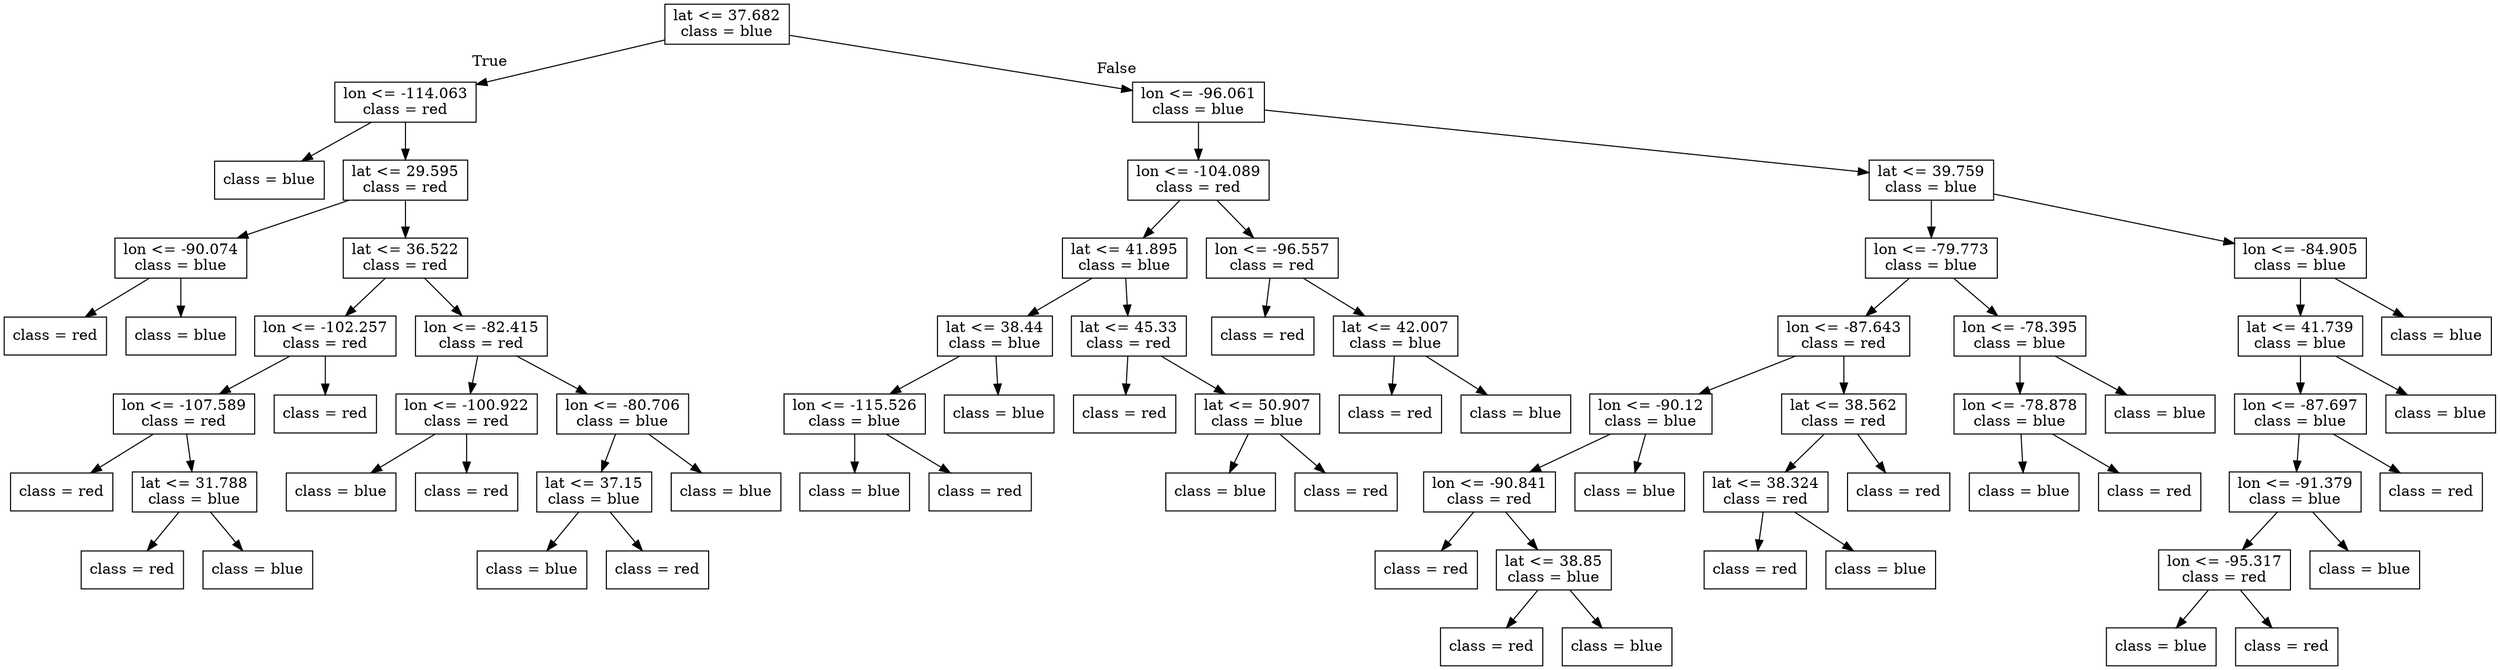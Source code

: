 digraph Tree {
node [shape=box] ;
0 [label="lat <= 37.682\nclass = blue"] ;
1 [label="lon <= -114.063\nclass = red"] ;
0 -> 1 [labeldistance=2.5, labelangle=45, headlabel="True"] ;
2 [label="class = blue"] ;
1 -> 2 ;
3 [label="lat <= 29.595\nclass = red"] ;
1 -> 3 ;
4 [label="lon <= -90.074\nclass = blue"] ;
3 -> 4 ;
5 [label="class = red"] ;
4 -> 5 ;
6 [label="class = blue"] ;
4 -> 6 ;
7 [label="lat <= 36.522\nclass = red"] ;
3 -> 7 ;
8 [label="lon <= -102.257\nclass = red"] ;
7 -> 8 ;
9 [label="lon <= -107.589\nclass = red"] ;
8 -> 9 ;
10 [label="class = red"] ;
9 -> 10 ;
11 [label="lat <= 31.788\nclass = blue"] ;
9 -> 11 ;
12 [label="class = red"] ;
11 -> 12 ;
13 [label="class = blue"] ;
11 -> 13 ;
14 [label="class = red"] ;
8 -> 14 ;
15 [label="lon <= -82.415\nclass = red"] ;
7 -> 15 ;
16 [label="lon <= -100.922\nclass = red"] ;
15 -> 16 ;
17 [label="class = blue"] ;
16 -> 17 ;
18 [label="class = red"] ;
16 -> 18 ;
19 [label="lon <= -80.706\nclass = blue"] ;
15 -> 19 ;
20 [label="lat <= 37.15\nclass = blue"] ;
19 -> 20 ;
21 [label="class = blue"] ;
20 -> 21 ;
22 [label="class = red"] ;
20 -> 22 ;
23 [label="class = blue"] ;
19 -> 23 ;
24 [label="lon <= -96.061\nclass = blue"] ;
0 -> 24 [labeldistance=2.5, labelangle=-45, headlabel="False"] ;
25 [label="lon <= -104.089\nclass = red"] ;
24 -> 25 ;
26 [label="lat <= 41.895\nclass = blue"] ;
25 -> 26 ;
27 [label="lat <= 38.44\nclass = blue"] ;
26 -> 27 ;
28 [label="lon <= -115.526\nclass = blue"] ;
27 -> 28 ;
29 [label="class = blue"] ;
28 -> 29 ;
30 [label="class = red"] ;
28 -> 30 ;
31 [label="class = blue"] ;
27 -> 31 ;
32 [label="lat <= 45.33\nclass = red"] ;
26 -> 32 ;
33 [label="class = red"] ;
32 -> 33 ;
34 [label="lat <= 50.907\nclass = blue"] ;
32 -> 34 ;
35 [label="class = blue"] ;
34 -> 35 ;
36 [label="class = red"] ;
34 -> 36 ;
37 [label="lon <= -96.557\nclass = red"] ;
25 -> 37 ;
38 [label="class = red"] ;
37 -> 38 ;
39 [label="lat <= 42.007\nclass = blue"] ;
37 -> 39 ;
40 [label="class = red"] ;
39 -> 40 ;
41 [label="class = blue"] ;
39 -> 41 ;
42 [label="lat <= 39.759\nclass = blue"] ;
24 -> 42 ;
43 [label="lon <= -79.773\nclass = blue"] ;
42 -> 43 ;
44 [label="lon <= -87.643\nclass = red"] ;
43 -> 44 ;
45 [label="lon <= -90.12\nclass = blue"] ;
44 -> 45 ;
46 [label="lon <= -90.841\nclass = red"] ;
45 -> 46 ;
47 [label="class = red"] ;
46 -> 47 ;
48 [label="lat <= 38.85\nclass = blue"] ;
46 -> 48 ;
49 [label="class = red"] ;
48 -> 49 ;
50 [label="class = blue"] ;
48 -> 50 ;
51 [label="class = blue"] ;
45 -> 51 ;
52 [label="lat <= 38.562\nclass = red"] ;
44 -> 52 ;
53 [label="lat <= 38.324\nclass = red"] ;
52 -> 53 ;
54 [label="class = red"] ;
53 -> 54 ;
55 [label="class = blue"] ;
53 -> 55 ;
56 [label="class = red"] ;
52 -> 56 ;
57 [label="lon <= -78.395\nclass = blue"] ;
43 -> 57 ;
58 [label="lon <= -78.878\nclass = blue"] ;
57 -> 58 ;
59 [label="class = blue"] ;
58 -> 59 ;
60 [label="class = red"] ;
58 -> 60 ;
61 [label="class = blue"] ;
57 -> 61 ;
62 [label="lon <= -84.905\nclass = blue"] ;
42 -> 62 ;
63 [label="lat <= 41.739\nclass = blue"] ;
62 -> 63 ;
64 [label="lon <= -87.697\nclass = blue"] ;
63 -> 64 ;
65 [label="lon <= -91.379\nclass = blue"] ;
64 -> 65 ;
66 [label="lon <= -95.317\nclass = red"] ;
65 -> 66 ;
67 [label="class = blue"] ;
66 -> 67 ;
68 [label="class = red"] ;
66 -> 68 ;
69 [label="class = blue"] ;
65 -> 69 ;
70 [label="class = red"] ;
64 -> 70 ;
71 [label="class = blue"] ;
63 -> 71 ;
72 [label="class = blue"] ;
62 -> 72 ;
}
